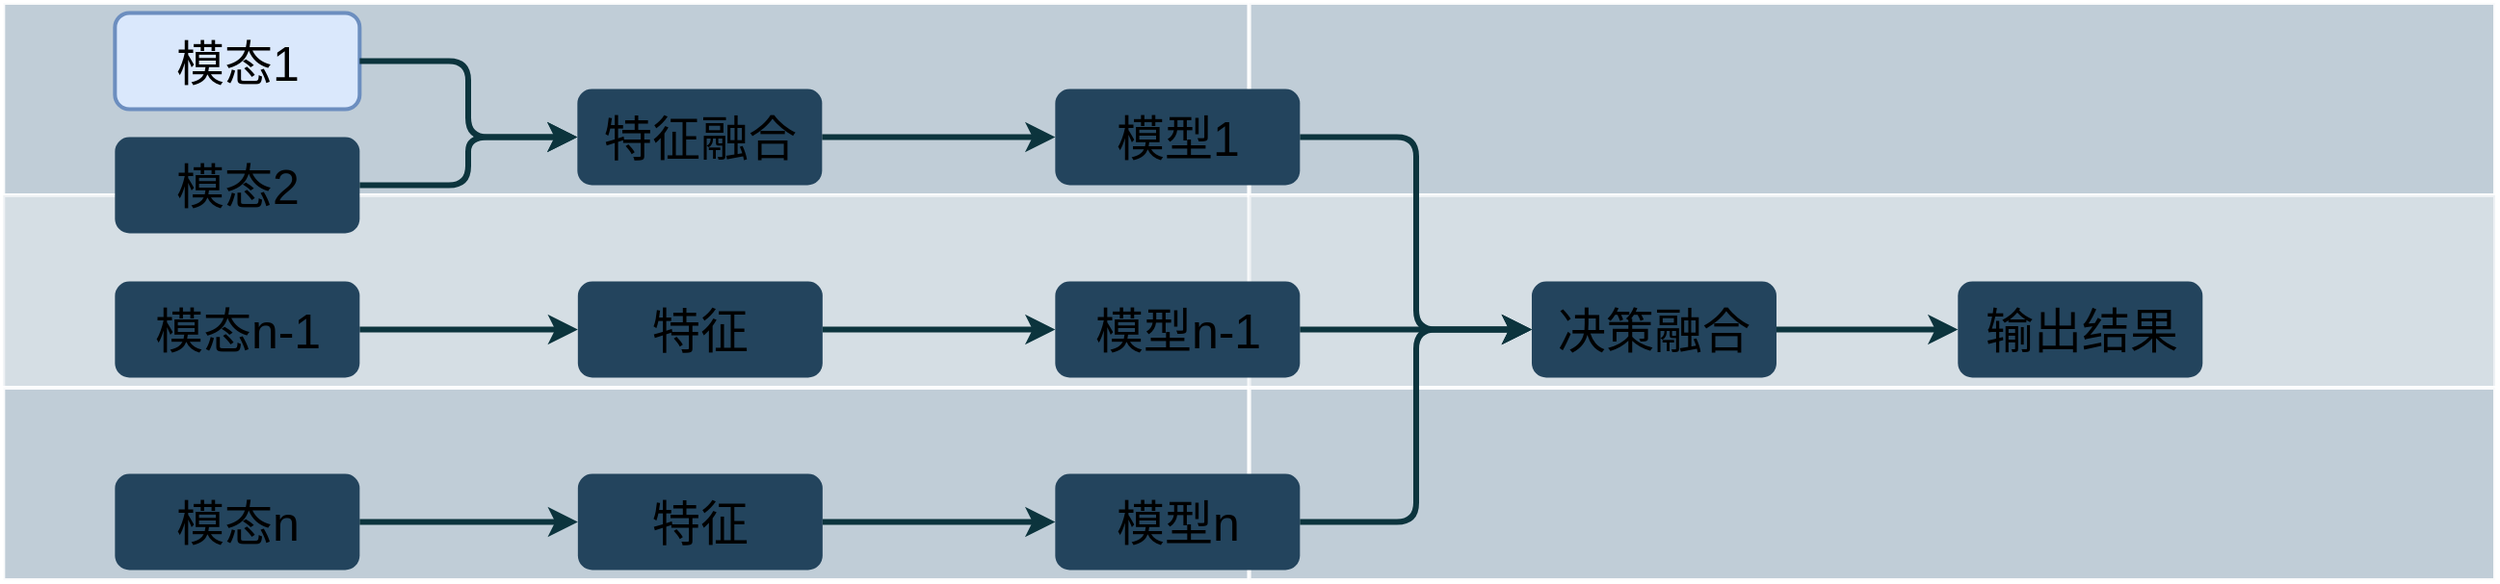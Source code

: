 <mxfile version="20.5.3" type="github">
  <diagram id="6a731a19-8d31-9384-78a2-239565b7b9f0" name="Page-1">
    <mxGraphModel dx="1673" dy="60" grid="1" gridSize="10" guides="1" tooltips="1" connect="1" arrows="1" fold="1" page="1" pageScale="1" pageWidth="1169" pageHeight="827" background="none" math="0" shadow="0">
      <root>
        <mxCell id="0" />
        <mxCell id="1" parent="0" />
        <mxCell id="78" value="" style="strokeColor=#FFFFFF;fillColor=#BAC8D3;fontSize=25;strokeWidth=2;fontFamily=Helvetica;html=1;opacity=90;" parent="1" vertex="1">
          <mxGeometry x="890.667" y="1230.5" width="646.667" height="100" as="geometry" />
        </mxCell>
        <mxCell id="79" value="" style="strokeColor=#FFFFFF;fillColor=#BAC8D3;fontSize=25;strokeWidth=2;fontFamily=Helvetica;html=1;opacity=60;" parent="1" vertex="1">
          <mxGeometry x="890.667" y="1330.5" width="646.667" height="100" as="geometry" />
        </mxCell>
        <mxCell id="80" value="" style="strokeColor=#FFFFFF;fillColor=#BAC8D3;fontSize=25;strokeWidth=2;fontFamily=Helvetica;html=1;opacity=90;" parent="1" vertex="1">
          <mxGeometry x="890.667" y="1430.5" width="646.667" height="100" as="geometry" />
        </mxCell>
        <mxCell id="85" value="" style="strokeColor=#FFFFFF;fillColor=#BAC8D3;fontSize=25;strokeWidth=2;fontFamily=Helvetica;html=1;opacity=90;" parent="1" vertex="1">
          <mxGeometry x="1537.333" y="1230.5" width="646.667" height="100" as="geometry" />
        </mxCell>
        <mxCell id="86" value="" style="strokeColor=#FFFFFF;fillColor=#BAC8D3;fontSize=25;strokeWidth=2;fontFamily=Helvetica;html=1;opacity=60;" parent="1" vertex="1">
          <mxGeometry x="1537.333" y="1330.5" width="646.667" height="100" as="geometry" />
        </mxCell>
        <mxCell id="87" value="" style="strokeColor=#FFFFFF;fillColor=#BAC8D3;fontSize=25;strokeWidth=2;fontFamily=Helvetica;html=1;opacity=90;" parent="1" vertex="1">
          <mxGeometry x="1537.333" y="1430.5" width="646.667" height="100" as="geometry" />
        </mxCell>
        <mxCell id="92" value="模态1" style="rounded=1;fillColor=#dae8fc;strokeColor=#6c8ebf;strokeWidth=2;fontFamily=Helvetica;html=1;fontSize=25;" parent="1" vertex="1">
          <mxGeometry x="948.664" y="1235.75" width="127" height="50" as="geometry" />
        </mxCell>
        <mxCell id="93" value="特征融合" style="rounded=1;fillColor=#23445D;strokeColor=none;strokeWidth=2;fontFamily=Helvetica;html=1;gradientColor=none;fontSize=25;" parent="1" vertex="1">
          <mxGeometry x="1188.665" y="1275.25" width="127" height="50" as="geometry" />
        </mxCell>
        <mxCell id="94" value="特征" style="rounded=1;fillColor=#23445D;strokeColor=none;strokeWidth=2;fontFamily=Helvetica;html=1;gradientColor=none;fontSize=25;" parent="1" vertex="1">
          <mxGeometry x="1188.915" y="1375.25" width="127" height="50" as="geometry" />
        </mxCell>
        <mxCell id="95" value="模态n" style="rounded=1;fillColor=#23445D;strokeColor=none;strokeWidth=2;fontFamily=Helvetica;html=1;gradientColor=none;fontSize=25;" parent="1" vertex="1">
          <mxGeometry x="948.664" y="1475.25" width="127" height="50" as="geometry" />
        </mxCell>
        <mxCell id="96" value="模态2" style="rounded=1;fillColor=#23445D;strokeColor=none;strokeWidth=2;fontFamily=Helvetica;html=1;gradientColor=none;fontSize=25;" parent="1" vertex="1">
          <mxGeometry x="948.664" y="1300.25" width="127" height="50" as="geometry" />
        </mxCell>
        <mxCell id="100" value="模型1" style="rounded=1;fillColor=#23445D;strokeColor=none;strokeWidth=2;fontFamily=Helvetica;html=1;gradientColor=none;fontSize=25;" parent="1" vertex="1">
          <mxGeometry x="1436.665" y="1275.25" width="127" height="50" as="geometry" />
        </mxCell>
        <mxCell id="101" value="模型n" style="rounded=1;fillColor=#23445D;strokeColor=none;strokeWidth=2;fontFamily=Helvetica;html=1;gradientColor=none;fontSize=25;" parent="1" vertex="1">
          <mxGeometry x="1436.665" y="1475.25" width="127" height="50" as="geometry" />
        </mxCell>
        <mxCell id="102" value="特征" style="rounded=1;fillColor=#23445D;strokeColor=none;strokeWidth=2;fontFamily=Helvetica;html=1;gradientColor=none;fontSize=25;" parent="1" vertex="1">
          <mxGeometry x="1188.919" y="1475.25" width="127" height="50" as="geometry" />
        </mxCell>
        <mxCell id="103" value="模型n-1" style="rounded=1;fillColor=#23445D;strokeColor=none;strokeWidth=2;fontFamily=Helvetica;html=1;gradientColor=none;fontSize=25;" parent="1" vertex="1">
          <mxGeometry x="1436.665" y="1375.25" width="127" height="50" as="geometry" />
        </mxCell>
        <mxCell id="106" value="决策融合" style="rounded=1;fillColor=#23445D;strokeColor=none;strokeWidth=2;gradientColor=none;fontFamily=Helvetica;html=1;fontSize=25;" parent="1" vertex="1">
          <mxGeometry x="1683.995" y="1375.25" width="127" height="50" as="geometry" />
        </mxCell>
        <mxCell id="107" value="输出结果" style="rounded=1;fillColor=#23445D;strokeColor=none;strokeWidth=2;gradientColor=none;fontFamily=Helvetica;html=1;fontSize=25;" parent="1" vertex="1">
          <mxGeometry x="1905.152" y="1375.25" width="127" height="50" as="geometry" />
        </mxCell>
        <mxCell id="117" value="" style="edgeStyle=elbowEdgeStyle;elbow=horizontal;strokeWidth=3;strokeColor=#0C343D;fontFamily=Helvetica;html=1;exitX=1;exitY=0.5;exitDx=0;exitDy=0;fontSize=25;" parent="1" source="lC2E6rJAO64S_w_7Imwg-144" target="94" edge="1">
          <mxGeometry x="6.449" y="830.5" width="131.973" height="100" as="geometry">
            <mxPoint x="6.449" y="930.5" as="sourcePoint" />
            <mxPoint x="138.422" y="830.5" as="targetPoint" />
          </mxGeometry>
        </mxCell>
        <mxCell id="121" value="" style="edgeStyle=elbowEdgeStyle;elbow=horizontal;strokeWidth=3;strokeColor=#0C343D;fontFamily=Helvetica;html=1;exitX=1;exitY=0.5;exitDx=0;exitDy=0;fontSize=25;" parent="1" source="93" target="100" edge="1">
          <mxGeometry x="6.449" y="830.5" width="131.973" height="100" as="geometry">
            <mxPoint x="1190" y="1281" as="sourcePoint" />
            <mxPoint x="138.422" y="830.5" as="targetPoint" />
          </mxGeometry>
        </mxCell>
        <mxCell id="124" value="" style="edgeStyle=elbowEdgeStyle;elbow=horizontal;strokeWidth=3;strokeColor=#0C343D;fontFamily=Helvetica;html=1;exitX=1;exitY=0.5;exitDx=0;exitDy=0;fontSize=25;" parent="1" source="94" target="103" edge="1">
          <mxGeometry x="6.449" y="830.5" width="131.973" height="100" as="geometry">
            <mxPoint x="6.449" y="930.5" as="sourcePoint" />
            <mxPoint x="138.422" y="830.5" as="targetPoint" />
          </mxGeometry>
        </mxCell>
        <mxCell id="125" value="" style="edgeStyle=elbowEdgeStyle;elbow=horizontal;strokeWidth=3;strokeColor=#0C343D;fontFamily=Helvetica;html=1;fontSize=25;" parent="1" source="102" target="101" edge="1">
          <mxGeometry x="6.449" y="830.5" width="131.973" height="100" as="geometry">
            <mxPoint x="6.449" y="930.5" as="sourcePoint" />
            <mxPoint x="138.422" y="830.5" as="targetPoint" />
          </mxGeometry>
        </mxCell>
        <mxCell id="130" value="" style="edgeStyle=elbowEdgeStyle;elbow=horizontal;strokeWidth=3;strokeColor=#0C343D;fontFamily=Helvetica;html=1;fontSize=25;" parent="1" source="103" target="106" edge="1">
          <mxGeometry x="6.449" y="830.5" width="131.973" height="100" as="geometry">
            <mxPoint x="6.449" y="930.5" as="sourcePoint" />
            <mxPoint x="138.422" y="830.5" as="targetPoint" />
          </mxGeometry>
        </mxCell>
        <mxCell id="131" value="" style="edgeStyle=elbowEdgeStyle;elbow=horizontal;strokeWidth=3;strokeColor=#0C343D;fontFamily=Helvetica;html=1;exitX=1;exitY=0.5;exitDx=0;exitDy=0;entryX=0;entryY=0.5;entryDx=0;entryDy=0;fontSize=25;" parent="1" source="101" target="106" edge="1">
          <mxGeometry x="6.449" y="830.5" width="131.973" height="100" as="geometry">
            <mxPoint x="6.449" y="930.5" as="sourcePoint" />
            <mxPoint x="1586.925" y="1480.5" as="targetPoint" />
          </mxGeometry>
        </mxCell>
        <mxCell id="138" value="" style="edgeStyle=elbowEdgeStyle;elbow=horizontal;strokeWidth=3;strokeColor=#0C343D;fontFamily=Helvetica;html=1;fontSize=25;" parent="1" source="106" target="107" edge="1">
          <mxGeometry x="6.449" y="830.5" width="131.973" height="100" as="geometry">
            <mxPoint x="6.449" y="930.5" as="sourcePoint" />
            <mxPoint x="138.422" y="830.5" as="targetPoint" />
          </mxGeometry>
        </mxCell>
        <mxCell id="139" value="" style="edgeStyle=elbowEdgeStyle;elbow=horizontal;strokeWidth=3;strokeColor=#0C343D;fontFamily=Helvetica;html=1;exitX=1;exitY=0.5;exitDx=0;exitDy=0;fontSize=25;" parent="1" source="100" target="106" edge="1">
          <mxGeometry x="6.449" y="830.5" width="131.973" height="100" as="geometry">
            <mxPoint x="1487.001" y="1180.5" as="sourcePoint" />
            <mxPoint x="138.422" y="830.5" as="targetPoint" />
            <Array as="points" />
          </mxGeometry>
        </mxCell>
        <mxCell id="lC2E6rJAO64S_w_7Imwg-143" value="" style="edgeStyle=elbowEdgeStyle;elbow=horizontal;strokeWidth=3;strokeColor=#0C343D;fontFamily=Helvetica;html=1;exitX=1;exitY=0.5;exitDx=0;exitDy=0;entryX=0;entryY=0.5;entryDx=0;entryDy=0;fontSize=25;" edge="1" parent="1" source="95" target="102">
          <mxGeometry x="16.449" y="840.5" width="131.973" height="100" as="geometry">
            <mxPoint x="615.354" y="1190.5" as="sourcePoint" />
            <mxPoint x="950.005" y="1290.5" as="targetPoint" />
          </mxGeometry>
        </mxCell>
        <mxCell id="lC2E6rJAO64S_w_7Imwg-144" value="模态n-1" style="rounded=1;fillColor=#23445D;strokeColor=none;strokeWidth=2;fontFamily=Helvetica;html=1;gradientColor=none;fontSize=25;" vertex="1" parent="1">
          <mxGeometry x="948.664" y="1375.25" width="127" height="50" as="geometry" />
        </mxCell>
        <mxCell id="lC2E6rJAO64S_w_7Imwg-145" value="" style="edgeStyle=elbowEdgeStyle;elbow=horizontal;strokeWidth=3;strokeColor=#0C343D;fontFamily=Helvetica;html=1;exitX=1;exitY=0.5;exitDx=0;exitDy=0;entryX=0;entryY=0.5;entryDx=0;entryDy=0;fontSize=25;" edge="1" parent="1" source="92" target="93">
          <mxGeometry x="6.449" y="729.91" width="131.973" height="100" as="geometry">
            <mxPoint x="929.004" y="1279.91" as="sourcePoint" />
            <mxPoint x="1042.255" y="1279.91" as="targetPoint" />
          </mxGeometry>
        </mxCell>
        <mxCell id="lC2E6rJAO64S_w_7Imwg-146" value="" style="edgeStyle=elbowEdgeStyle;elbow=horizontal;strokeWidth=3;strokeColor=#0C343D;fontFamily=Helvetica;html=1;exitX=1;exitY=0.5;exitDx=0;exitDy=0;entryX=0;entryY=0.5;entryDx=0;entryDy=0;fontSize=25;" edge="1" parent="1" source="96" target="93">
          <mxGeometry x="6.199" y="729.91" width="131.973" height="100" as="geometry">
            <mxPoint x="928.754" y="1279.91" as="sourcePoint" />
            <mxPoint x="1042.005" y="1279.91" as="targetPoint" />
          </mxGeometry>
        </mxCell>
      </root>
    </mxGraphModel>
  </diagram>
</mxfile>
